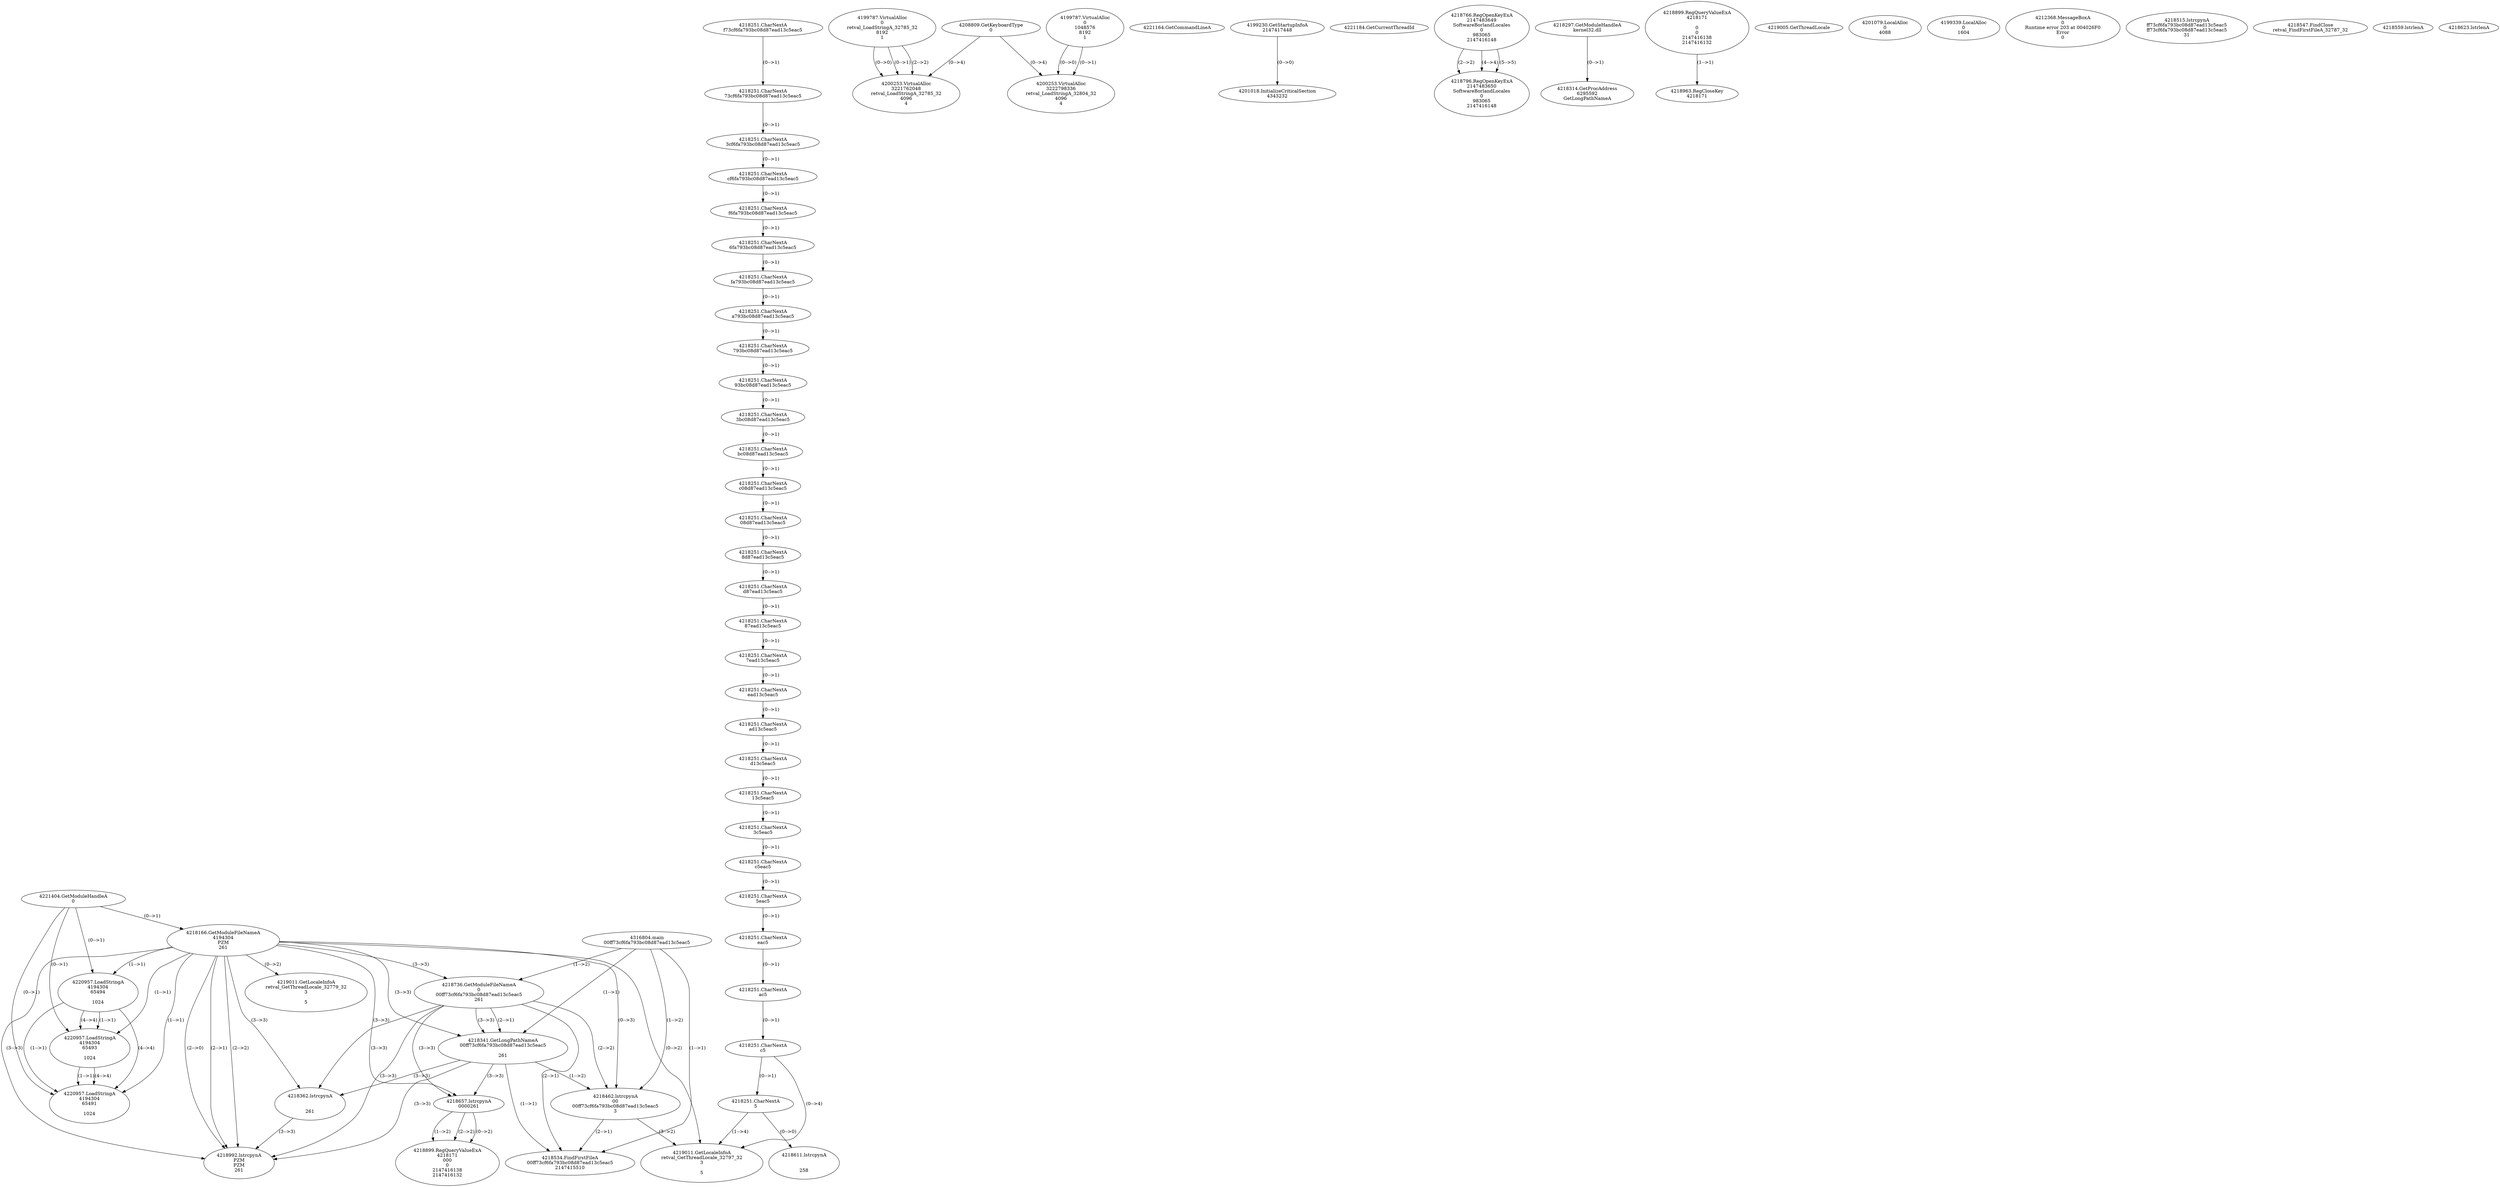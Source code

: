 // Global SCDG with merge call
digraph {
	0 [label="4316804.main
00ff73cf6fa793bc08d87ead13c5eac5"]
	1 [label="4221404.GetModuleHandleA
0"]
	2 [label="4208809.GetKeyboardType
0"]
	3 [label="4221164.GetCommandLineA
"]
	4 [label="4199230.GetStartupInfoA
2147417448"]
	5 [label="4221184.GetCurrentThreadId
"]
	6 [label="4218166.GetModuleFileNameA
4194304
PZM
261"]
	1 -> 6 [label="(0-->1)"]
	7 [label="4218736.GetModuleFileNameA
0
00ff73cf6fa793bc08d87ead13c5eac5
261"]
	0 -> 7 [label="(1-->2)"]
	6 -> 7 [label="(3-->3)"]
	8 [label="4218766.RegOpenKeyExA
2147483649
Software\Borland\Locales
0
983065
2147416148"]
	9 [label="4218297.GetModuleHandleA
kernel32.dll"]
	10 [label="4218314.GetProcAddress
6295592
GetLongPathNameA"]
	9 -> 10 [label="(0-->1)"]
	11 [label="4218341.GetLongPathNameA
00ff73cf6fa793bc08d87ead13c5eac5

261"]
	0 -> 11 [label="(1-->1)"]
	7 -> 11 [label="(2-->1)"]
	6 -> 11 [label="(3-->3)"]
	7 -> 11 [label="(3-->3)"]
	12 [label="4218362.lstrcpynA


261"]
	6 -> 12 [label="(3-->3)"]
	7 -> 12 [label="(3-->3)"]
	11 -> 12 [label="(3-->3)"]
	13 [label="4218899.RegQueryValueExA
4218171

0
0
2147416138
2147416132"]
	14 [label="4218963.RegCloseKey
4218171"]
	13 -> 14 [label="(1-->1)"]
	15 [label="4218992.lstrcpynA
PZM
PZM
261"]
	6 -> 15 [label="(2-->1)"]
	6 -> 15 [label="(2-->2)"]
	6 -> 15 [label="(3-->3)"]
	7 -> 15 [label="(3-->3)"]
	11 -> 15 [label="(3-->3)"]
	12 -> 15 [label="(3-->3)"]
	6 -> 15 [label="(2-->0)"]
	16 [label="4219005.GetThreadLocale
"]
	17 [label="4219011.GetLocaleInfoA
retval_GetThreadLocale_32779_32
3

5"]
	6 -> 17 [label="(0-->2)"]
	18 [label="4220957.LoadStringA
4194304
65494

1024"]
	1 -> 18 [label="(0-->1)"]
	6 -> 18 [label="(1-->1)"]
	19 [label="4220957.LoadStringA
4194304
65493

1024"]
	1 -> 19 [label="(0-->1)"]
	6 -> 19 [label="(1-->1)"]
	18 -> 19 [label="(1-->1)"]
	18 -> 19 [label="(4-->4)"]
	20 [label="4220957.LoadStringA
4194304
65491

1024"]
	1 -> 20 [label="(0-->1)"]
	6 -> 20 [label="(1-->1)"]
	18 -> 20 [label="(1-->1)"]
	19 -> 20 [label="(1-->1)"]
	18 -> 20 [label="(4-->4)"]
	19 -> 20 [label="(4-->4)"]
	21 [label="4201018.InitializeCriticalSection
4343232"]
	4 -> 21 [label="(0-->0)"]
	22 [label="4201079.LocalAlloc
0
4088"]
	23 [label="4199787.VirtualAlloc
0
retval_LoadStringA_32785_32
8192
1"]
	24 [label="4199339.LocalAlloc
0
1604"]
	25 [label="4200253.VirtualAlloc
3221762048
retval_LoadStringA_32785_32
4096
4"]
	23 -> 25 [label="(0-->1)"]
	23 -> 25 [label="(2-->2)"]
	2 -> 25 [label="(0-->4)"]
	23 -> 25 [label="(0-->0)"]
	26 [label="4212368.MessageBoxA
0
Runtime error 203 at 004026F0
Error
0"]
	27 [label="4218796.RegOpenKeyExA
2147483650
Software\Borland\Locales
0
983065
2147416148"]
	8 -> 27 [label="(2-->2)"]
	8 -> 27 [label="(4-->4)"]
	8 -> 27 [label="(5-->5)"]
	28 [label="4218462.lstrcpynA
00
00ff73cf6fa793bc08d87ead13c5eac5
3"]
	0 -> 28 [label="(1-->2)"]
	7 -> 28 [label="(2-->2)"]
	11 -> 28 [label="(1-->2)"]
	6 -> 28 [label="(0-->3)"]
	29 [label="4218251.CharNextA
f73cf6fa793bc08d87ead13c5eac5"]
	30 [label="4218251.CharNextA
73cf6fa793bc08d87ead13c5eac5"]
	29 -> 30 [label="(0-->1)"]
	31 [label="4218251.CharNextA
3cf6fa793bc08d87ead13c5eac5"]
	30 -> 31 [label="(0-->1)"]
	32 [label="4218251.CharNextA
cf6fa793bc08d87ead13c5eac5"]
	31 -> 32 [label="(0-->1)"]
	33 [label="4218251.CharNextA
f6fa793bc08d87ead13c5eac5"]
	32 -> 33 [label="(0-->1)"]
	34 [label="4218251.CharNextA
6fa793bc08d87ead13c5eac5"]
	33 -> 34 [label="(0-->1)"]
	35 [label="4218251.CharNextA
fa793bc08d87ead13c5eac5"]
	34 -> 35 [label="(0-->1)"]
	36 [label="4218251.CharNextA
a793bc08d87ead13c5eac5"]
	35 -> 36 [label="(0-->1)"]
	37 [label="4218251.CharNextA
793bc08d87ead13c5eac5"]
	36 -> 37 [label="(0-->1)"]
	38 [label="4218251.CharNextA
93bc08d87ead13c5eac5"]
	37 -> 38 [label="(0-->1)"]
	39 [label="4218251.CharNextA
3bc08d87ead13c5eac5"]
	38 -> 39 [label="(0-->1)"]
	40 [label="4218251.CharNextA
bc08d87ead13c5eac5"]
	39 -> 40 [label="(0-->1)"]
	41 [label="4218251.CharNextA
c08d87ead13c5eac5"]
	40 -> 41 [label="(0-->1)"]
	42 [label="4218251.CharNextA
08d87ead13c5eac5"]
	41 -> 42 [label="(0-->1)"]
	43 [label="4218251.CharNextA
8d87ead13c5eac5"]
	42 -> 43 [label="(0-->1)"]
	44 [label="4218251.CharNextA
d87ead13c5eac5"]
	43 -> 44 [label="(0-->1)"]
	45 [label="4218251.CharNextA
87ead13c5eac5"]
	44 -> 45 [label="(0-->1)"]
	46 [label="4218251.CharNextA
7ead13c5eac5"]
	45 -> 46 [label="(0-->1)"]
	47 [label="4218251.CharNextA
ead13c5eac5"]
	46 -> 47 [label="(0-->1)"]
	48 [label="4218251.CharNextA
ad13c5eac5"]
	47 -> 48 [label="(0-->1)"]
	49 [label="4218251.CharNextA
d13c5eac5"]
	48 -> 49 [label="(0-->1)"]
	50 [label="4218251.CharNextA
13c5eac5"]
	49 -> 50 [label="(0-->1)"]
	51 [label="4218251.CharNextA
3c5eac5"]
	50 -> 51 [label="(0-->1)"]
	52 [label="4218251.CharNextA
c5eac5"]
	51 -> 52 [label="(0-->1)"]
	53 [label="4218251.CharNextA
5eac5"]
	52 -> 53 [label="(0-->1)"]
	54 [label="4218251.CharNextA
eac5"]
	53 -> 54 [label="(0-->1)"]
	55 [label="4218251.CharNextA
ac5"]
	54 -> 55 [label="(0-->1)"]
	56 [label="4218251.CharNextA
c5"]
	55 -> 56 [label="(0-->1)"]
	57 [label="4218251.CharNextA
5"]
	56 -> 57 [label="(0-->1)"]
	58 [label="4218515.lstrcpynA
ff73cf6fa793bc08d87ead13c5eac5
ff73cf6fa793bc08d87ead13c5eac5
31"]
	59 [label="4218534.FindFirstFileA
00ff73cf6fa793bc08d87ead13c5eac5
2147415510"]
	0 -> 59 [label="(1-->1)"]
	7 -> 59 [label="(2-->1)"]
	11 -> 59 [label="(1-->1)"]
	28 -> 59 [label="(2-->1)"]
	60 [label="4218547.FindClose
retval_FindFirstFileA_32787_32"]
	61 [label="4218559.lstrlenA
"]
	62 [label="4218611.lstrcpynA


258"]
	57 -> 62 [label="(0-->0)"]
	63 [label="4218623.lstrlenA
"]
	64 [label="4218657.lstrcpynA
00\
00\
261"]
	6 -> 64 [label="(3-->3)"]
	7 -> 64 [label="(3-->3)"]
	11 -> 64 [label="(3-->3)"]
	65 [label="4218899.RegQueryValueExA
4218171
00\
0
0
2147416138
2147416132"]
	64 -> 65 [label="(1-->2)"]
	64 -> 65 [label="(2-->2)"]
	64 -> 65 [label="(0-->2)"]
	66 [label="4219011.GetLocaleInfoA
retval_GetThreadLocale_32797_32
3

5"]
	6 -> 66 [label="(0-->2)"]
	28 -> 66 [label="(3-->2)"]
	56 -> 66 [label="(0-->4)"]
	57 -> 66 [label="(1-->4)"]
	67 [label="4199787.VirtualAlloc
0
1048576
8192
1"]
	68 [label="4200253.VirtualAlloc
3222798336
retval_LoadStringA_32804_32
4096
4"]
	67 -> 68 [label="(0-->1)"]
	2 -> 68 [label="(0-->4)"]
	67 -> 68 [label="(0-->0)"]
}
